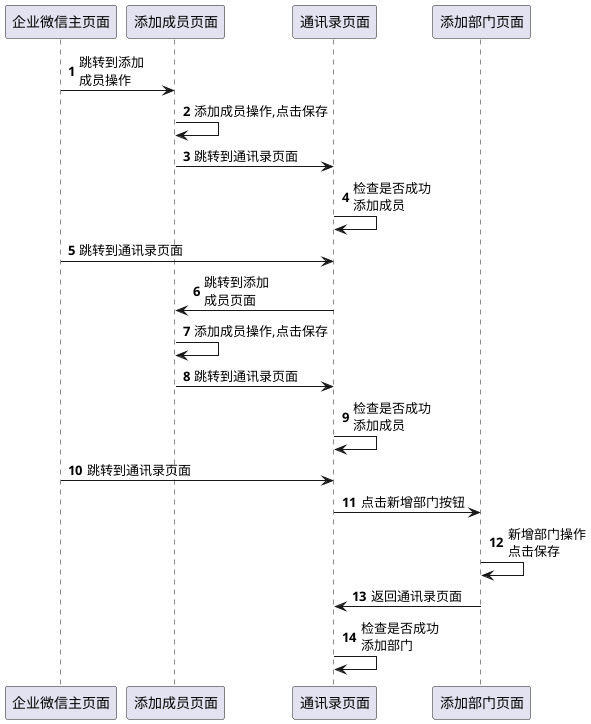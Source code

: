 @startuml



participant 企业微信主页面 as main
participant 添加成员页面 as add_member
participant 通讯录页面 as contact
participant 添加部门页面 as add_department
autonumber

main->add_member:跳转到添加\n成员操作
add_member->add_member:添加成员操作,点击保存
add_member->contact:跳转到通讯录页面
contact->contact:检查是否成功\n添加成员


main->contact:跳转到通讯录页面
contact->add_member:跳转到添加\n成员页面
add_member->add_member:添加成员操作,点击保存
add_member->contact:跳转到通讯录页面
contact->contact:检查是否成功\n添加成员


main->contact:跳转到通讯录页面
contact->add_department:点击新增部门按钮
add_department->add_department:新增部门操作\n点击保存
add_department->contact:返回通讯录页面
contact->contact:检查是否成功\n添加部门





@enduml